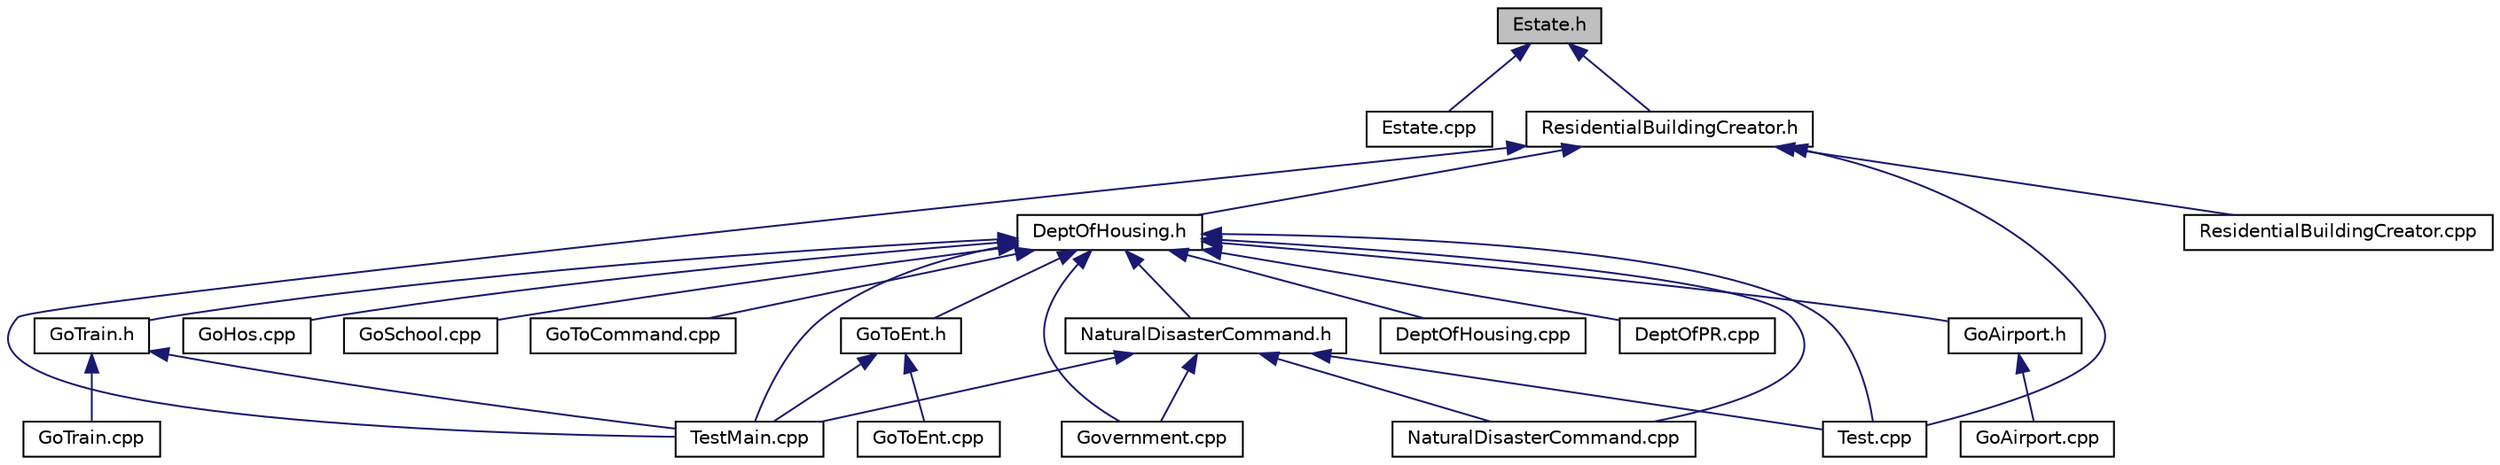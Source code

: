 digraph "Estate.h"
{
 // LATEX_PDF_SIZE
  edge [fontname="Helvetica",fontsize="10",labelfontname="Helvetica",labelfontsize="10"];
  node [fontname="Helvetica",fontsize="10",shape=record];
  Node1 [label="Estate.h",height=0.2,width=0.4,color="black", fillcolor="grey75", style="filled", fontcolor="black",tooltip="Declaration of the Estate class, representing a luxury residential estate."];
  Node1 -> Node2 [dir="back",color="midnightblue",fontsize="10",style="solid"];
  Node2 [label="Estate.cpp",height=0.2,width=0.4,color="black", fillcolor="white", style="filled",URL="$Estate_8cpp.html",tooltip=" "];
  Node1 -> Node3 [dir="back",color="midnightblue",fontsize="10",style="solid"];
  Node3 [label="ResidentialBuildingCreator.h",height=0.2,width=0.4,color="black", fillcolor="white", style="filled",URL="$ResidentialBuildingCreator_8h.html",tooltip="Defines the ResidentialBuildingCreator class for creating residential buildings."];
  Node3 -> Node4 [dir="back",color="midnightblue",fontsize="10",style="solid"];
  Node4 [label="DeptOfHousing.h",height=0.2,width=0.4,color="black", fillcolor="white", style="filled",URL="$DeptOfHousing_8h.html",tooltip=" "];
  Node4 -> Node5 [dir="back",color="midnightblue",fontsize="10",style="solid"];
  Node5 [label="DeptOfHousing.cpp",height=0.2,width=0.4,color="black", fillcolor="white", style="filled",URL="$DeptOfHousing_8cpp.html",tooltip=" "];
  Node4 -> Node6 [dir="back",color="midnightblue",fontsize="10",style="solid"];
  Node6 [label="DeptOfPR.cpp",height=0.2,width=0.4,color="black", fillcolor="white", style="filled",URL="$DeptOfPR_8cpp.html",tooltip=" "];
  Node4 -> Node7 [dir="back",color="midnightblue",fontsize="10",style="solid"];
  Node7 [label="GoAirport.h",height=0.2,width=0.4,color="black", fillcolor="white", style="filled",URL="$GoAirport_8h.html",tooltip="Part of the command design pattern allowing a citizen to travel from the current position to an airpo..."];
  Node7 -> Node8 [dir="back",color="midnightblue",fontsize="10",style="solid"];
  Node8 [label="GoAirport.cpp",height=0.2,width=0.4,color="black", fillcolor="white", style="filled",URL="$GoAirport_8cpp.html",tooltip=" "];
  Node4 -> Node9 [dir="back",color="midnightblue",fontsize="10",style="solid"];
  Node9 [label="GoHos.cpp",height=0.2,width=0.4,color="black", fillcolor="white", style="filled",URL="$GoHos_8cpp.html",tooltip=" "];
  Node4 -> Node10 [dir="back",color="midnightblue",fontsize="10",style="solid"];
  Node10 [label="GoSchool.cpp",height=0.2,width=0.4,color="black", fillcolor="white", style="filled",URL="$GoSchool_8cpp.html",tooltip=" "];
  Node4 -> Node11 [dir="back",color="midnightblue",fontsize="10",style="solid"];
  Node11 [label="GoToCommand.cpp",height=0.2,width=0.4,color="black", fillcolor="white", style="filled",URL="$GoToCommand_8cpp.html",tooltip=" "];
  Node4 -> Node12 [dir="back",color="midnightblue",fontsize="10",style="solid"];
  Node12 [label="GoToEnt.h",height=0.2,width=0.4,color="black", fillcolor="white", style="filled",URL="$GoToEnt_8h.html",tooltip=" "];
  Node12 -> Node13 [dir="back",color="midnightblue",fontsize="10",style="solid"];
  Node13 [label="GoToEnt.cpp",height=0.2,width=0.4,color="black", fillcolor="white", style="filled",URL="$GoToEnt_8cpp.html",tooltip=" "];
  Node12 -> Node14 [dir="back",color="midnightblue",fontsize="10",style="solid"];
  Node14 [label="TestMain.cpp",height=0.2,width=0.4,color="black", fillcolor="white", style="filled",URL="$TestMain_8cpp.html",tooltip=" "];
  Node4 -> Node15 [dir="back",color="midnightblue",fontsize="10",style="solid"];
  Node15 [label="GoTrain.h",height=0.2,width=0.4,color="black", fillcolor="white", style="filled",URL="$GoTrain_8h.html",tooltip="Part of the command design pattern allowing a citizen to travel from the current position to a train ..."];
  Node15 -> Node16 [dir="back",color="midnightblue",fontsize="10",style="solid"];
  Node16 [label="GoTrain.cpp",height=0.2,width=0.4,color="black", fillcolor="white", style="filled",URL="$GoTrain_8cpp.html",tooltip=" "];
  Node15 -> Node14 [dir="back",color="midnightblue",fontsize="10",style="solid"];
  Node4 -> Node17 [dir="back",color="midnightblue",fontsize="10",style="solid"];
  Node17 [label="Government.cpp",height=0.2,width=0.4,color="black", fillcolor="white", style="filled",URL="$Government_8cpp.html",tooltip=" "];
  Node4 -> Node18 [dir="back",color="midnightblue",fontsize="10",style="solid"];
  Node18 [label="NaturalDisasterCommand.cpp",height=0.2,width=0.4,color="black", fillcolor="white", style="filled",URL="$NaturalDisasterCommand_8cpp.html",tooltip=" "];
  Node4 -> Node19 [dir="back",color="midnightblue",fontsize="10",style="solid"];
  Node19 [label="NaturalDisasterCommand.h",height=0.2,width=0.4,color="black", fillcolor="white", style="filled",URL="$NaturalDisasterCommand_8h.html",tooltip="Defines the NaturalDisasterCommand class for handling natural disaster events."];
  Node19 -> Node17 [dir="back",color="midnightblue",fontsize="10",style="solid"];
  Node19 -> Node18 [dir="back",color="midnightblue",fontsize="10",style="solid"];
  Node19 -> Node20 [dir="back",color="midnightblue",fontsize="10",style="solid"];
  Node20 [label="Test.cpp",height=0.2,width=0.4,color="black", fillcolor="white", style="filled",URL="$Test_8cpp.html",tooltip=" "];
  Node19 -> Node14 [dir="back",color="midnightblue",fontsize="10",style="solid"];
  Node4 -> Node20 [dir="back",color="midnightblue",fontsize="10",style="solid"];
  Node4 -> Node14 [dir="back",color="midnightblue",fontsize="10",style="solid"];
  Node3 -> Node21 [dir="back",color="midnightblue",fontsize="10",style="solid"];
  Node21 [label="ResidentialBuildingCreator.cpp",height=0.2,width=0.4,color="black", fillcolor="white", style="filled",URL="$ResidentialBuildingCreator_8cpp.html",tooltip=" "];
  Node3 -> Node20 [dir="back",color="midnightblue",fontsize="10",style="solid"];
  Node3 -> Node14 [dir="back",color="midnightblue",fontsize="10",style="solid"];
}
